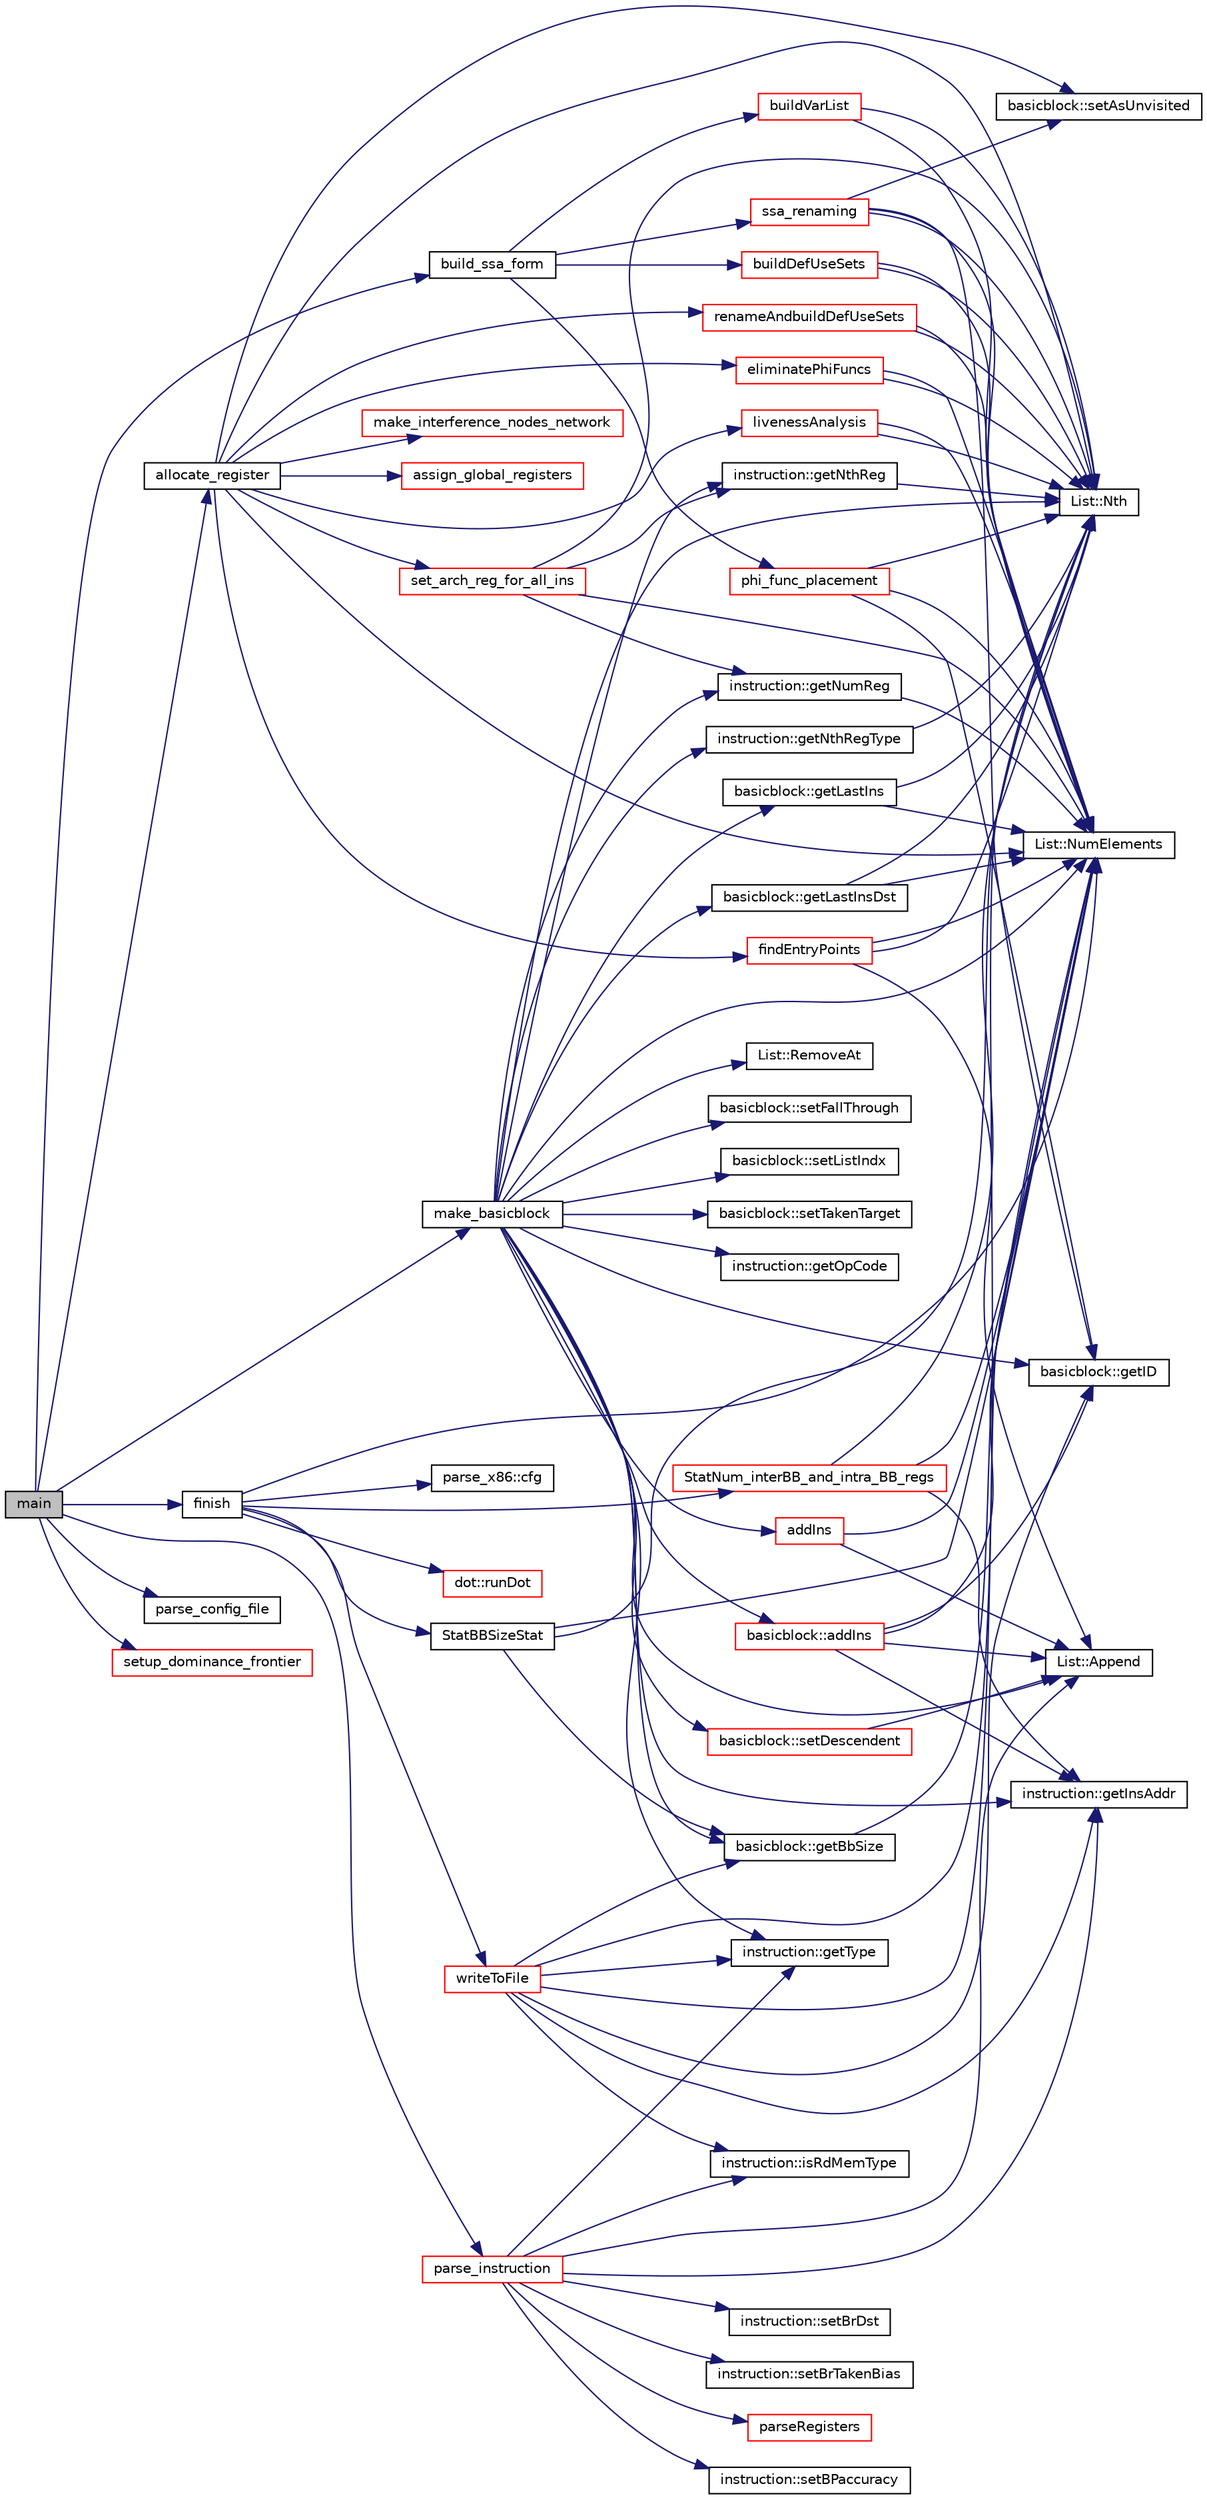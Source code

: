 digraph G
{
  edge [fontname="Helvetica",fontsize="10",labelfontname="Helvetica",labelfontsize="10"];
  node [fontname="Helvetica",fontsize="10",shape=record];
  rankdir=LR;
  Node1 [label="main",height=0.2,width=0.4,color="black", fillcolor="grey75", style="filled" fontcolor="black"];
  Node1 -> Node2 [color="midnightblue",fontsize="10",style="solid",fontname="Helvetica"];
  Node2 [label="allocate_register",height=0.2,width=0.4,color="black", fillcolor="white", style="filled",URL="$registerAllocate_8cpp.html#adaeef7e1cff31b45dd8d7d8adbcd1662"];
  Node2 -> Node3 [color="midnightblue",fontsize="10",style="solid",fontname="Helvetica"];
  Node3 [label="assign_global_registers",height=0.2,width=0.4,color="red", fillcolor="white", style="filled",URL="$registerAllocate_8cpp.html#ad793e858badbde1ceff1536fc3145c65"];
  Node2 -> Node4 [color="midnightblue",fontsize="10",style="solid",fontname="Helvetica"];
  Node4 [label="eliminatePhiFuncs",height=0.2,width=0.4,color="red", fillcolor="white", style="filled",URL="$registerAllocate_8cpp.html#aa1b9aef4bd270d92ee493acef4c5cffa"];
  Node4 -> Node5 [color="midnightblue",fontsize="10",style="solid",fontname="Helvetica"];
  Node5 [label="List::Nth",height=0.2,width=0.4,color="black", fillcolor="white", style="filled",URL="$classList.html#a5eb964816de33c85e1d46658ddf8c6c4"];
  Node4 -> Node6 [color="midnightblue",fontsize="10",style="solid",fontname="Helvetica"];
  Node6 [label="List::NumElements",height=0.2,width=0.4,color="black", fillcolor="white", style="filled",URL="$classList.html#ac2e9d50f703b01bf643fa6ce50837c26"];
  Node2 -> Node7 [color="midnightblue",fontsize="10",style="solid",fontname="Helvetica"];
  Node7 [label="findEntryPoints",height=0.2,width=0.4,color="red", fillcolor="white", style="filled",URL="$registerAllocate_8cpp.html#a3511145027350bf1c4fab3a22f79be40"];
  Node7 -> Node8 [color="midnightblue",fontsize="10",style="solid",fontname="Helvetica"];
  Node8 [label="List::Append",height=0.2,width=0.4,color="black", fillcolor="white", style="filled",URL="$classList.html#a473190098e38206d0125b0737245e613"];
  Node7 -> Node5 [color="midnightblue",fontsize="10",style="solid",fontname="Helvetica"];
  Node7 -> Node6 [color="midnightblue",fontsize="10",style="solid",fontname="Helvetica"];
  Node2 -> Node9 [color="midnightblue",fontsize="10",style="solid",fontname="Helvetica"];
  Node9 [label="livenessAnalysis",height=0.2,width=0.4,color="red", fillcolor="white", style="filled",URL="$registerAllocate_8cpp.html#a890d083ac7d418402e1acbcda4930e1b"];
  Node9 -> Node5 [color="midnightblue",fontsize="10",style="solid",fontname="Helvetica"];
  Node9 -> Node6 [color="midnightblue",fontsize="10",style="solid",fontname="Helvetica"];
  Node2 -> Node10 [color="midnightblue",fontsize="10",style="solid",fontname="Helvetica"];
  Node10 [label="make_interference_nodes_network",height=0.2,width=0.4,color="red", fillcolor="white", style="filled",URL="$registerAllocate_8cpp.html#a44ba610b0d634eb37dc4a1228f9fe6d7"];
  Node2 -> Node5 [color="midnightblue",fontsize="10",style="solid",fontname="Helvetica"];
  Node2 -> Node6 [color="midnightblue",fontsize="10",style="solid",fontname="Helvetica"];
  Node2 -> Node11 [color="midnightblue",fontsize="10",style="solid",fontname="Helvetica"];
  Node11 [label="renameAndbuildDefUseSets",height=0.2,width=0.4,color="red", fillcolor="white", style="filled",URL="$registerAllocate_8cpp.html#a398558d22a764dcc2fdc74639b3f56c6"];
  Node11 -> Node5 [color="midnightblue",fontsize="10",style="solid",fontname="Helvetica"];
  Node11 -> Node6 [color="midnightblue",fontsize="10",style="solid",fontname="Helvetica"];
  Node2 -> Node12 [color="midnightblue",fontsize="10",style="solid",fontname="Helvetica"];
  Node12 [label="set_arch_reg_for_all_ins",height=0.2,width=0.4,color="red", fillcolor="white", style="filled",URL="$registerAllocate_8cpp.html#aaf92c40633364d00817ec3f029a77f3c"];
  Node12 -> Node13 [color="midnightblue",fontsize="10",style="solid",fontname="Helvetica"];
  Node13 [label="instruction::getNthReg",height=0.2,width=0.4,color="black", fillcolor="white", style="filled",URL="$classinstruction.html#a54412da0ee022e05101d4fb92ee879b9"];
  Node13 -> Node5 [color="midnightblue",fontsize="10",style="solid",fontname="Helvetica"];
  Node12 -> Node14 [color="midnightblue",fontsize="10",style="solid",fontname="Helvetica"];
  Node14 [label="instruction::getNumReg",height=0.2,width=0.4,color="black", fillcolor="white", style="filled",URL="$classinstruction.html#af64e1265e882da7e152bd47cb7794c3b"];
  Node14 -> Node6 [color="midnightblue",fontsize="10",style="solid",fontname="Helvetica"];
  Node12 -> Node5 [color="midnightblue",fontsize="10",style="solid",fontname="Helvetica"];
  Node12 -> Node6 [color="midnightblue",fontsize="10",style="solid",fontname="Helvetica"];
  Node2 -> Node15 [color="midnightblue",fontsize="10",style="solid",fontname="Helvetica"];
  Node15 [label="basicblock::setAsUnvisited",height=0.2,width=0.4,color="black", fillcolor="white", style="filled",URL="$classbasicblock.html#a810b34c12cbddff700700341734ddc5d"];
  Node1 -> Node16 [color="midnightblue",fontsize="10",style="solid",fontname="Helvetica"];
  Node16 [label="build_ssa_form",height=0.2,width=0.4,color="black", fillcolor="white", style="filled",URL="$ssa_8cpp.html#a99d7839751286ac78c627aabd383cb51"];
  Node16 -> Node17 [color="midnightblue",fontsize="10",style="solid",fontname="Helvetica"];
  Node17 [label="buildDefUseSets",height=0.2,width=0.4,color="red", fillcolor="white", style="filled",URL="$ssa_8cpp.html#a2407eaf38be9d17167c4361072082608"];
  Node17 -> Node5 [color="midnightblue",fontsize="10",style="solid",fontname="Helvetica"];
  Node17 -> Node6 [color="midnightblue",fontsize="10",style="solid",fontname="Helvetica"];
  Node16 -> Node18 [color="midnightblue",fontsize="10",style="solid",fontname="Helvetica"];
  Node18 [label="buildVarList",height=0.2,width=0.4,color="red", fillcolor="white", style="filled",URL="$ssa_8cpp.html#adb27c228bf508415dafc026ebbc822d3"];
  Node18 -> Node5 [color="midnightblue",fontsize="10",style="solid",fontname="Helvetica"];
  Node18 -> Node6 [color="midnightblue",fontsize="10",style="solid",fontname="Helvetica"];
  Node16 -> Node19 [color="midnightblue",fontsize="10",style="solid",fontname="Helvetica"];
  Node19 [label="phi_func_placement",height=0.2,width=0.4,color="red", fillcolor="white", style="filled",URL="$ssa_8cpp.html#a64b325828ea51414e2809f54af3302a2"];
  Node19 -> Node20 [color="midnightblue",fontsize="10",style="solid",fontname="Helvetica"];
  Node20 [label="basicblock::getID",height=0.2,width=0.4,color="black", fillcolor="white", style="filled",URL="$classbasicblock.html#aff434c369968fe5fb3151d8ec00665b4"];
  Node19 -> Node5 [color="midnightblue",fontsize="10",style="solid",fontname="Helvetica"];
  Node19 -> Node6 [color="midnightblue",fontsize="10",style="solid",fontname="Helvetica"];
  Node16 -> Node21 [color="midnightblue",fontsize="10",style="solid",fontname="Helvetica"];
  Node21 [label="ssa_renaming",height=0.2,width=0.4,color="red", fillcolor="white", style="filled",URL="$ssa_8cpp.html#a804de8f00b7ea9e5487315dc9ff01d77"];
  Node21 -> Node20 [color="midnightblue",fontsize="10",style="solid",fontname="Helvetica"];
  Node21 -> Node5 [color="midnightblue",fontsize="10",style="solid",fontname="Helvetica"];
  Node21 -> Node6 [color="midnightblue",fontsize="10",style="solid",fontname="Helvetica"];
  Node21 -> Node15 [color="midnightblue",fontsize="10",style="solid",fontname="Helvetica"];
  Node1 -> Node22 [color="midnightblue",fontsize="10",style="solid",fontname="Helvetica"];
  Node22 [label="finish",height=0.2,width=0.4,color="black", fillcolor="white", style="filled",URL="$main_8cpp.html#aa19325f885e34f56a1301ced479f8576"];
  Node22 -> Node23 [color="midnightblue",fontsize="10",style="solid",fontname="Helvetica"];
  Node23 [label="parse_x86::cfg",height=0.2,width=0.4,color="black", fillcolor="white", style="filled",URL="$namespaceparse__x86.html#ad838e5ea14a7b662e716b079640434f0"];
  Node22 -> Node6 [color="midnightblue",fontsize="10",style="solid",fontname="Helvetica"];
  Node22 -> Node24 [color="midnightblue",fontsize="10",style="solid",fontname="Helvetica"];
  Node24 [label="dot::runDot",height=0.2,width=0.4,color="red", fillcolor="white", style="filled",URL="$classdot.html#a23bb05ec40259de7239b166b664bfdb4"];
  Node22 -> Node25 [color="midnightblue",fontsize="10",style="solid",fontname="Helvetica"];
  Node25 [label="StatBBSizeStat",height=0.2,width=0.4,color="black", fillcolor="white", style="filled",URL="$binaryTranslator_2stat_8cpp.html#a82694b42d0f920bca0288e0ea13e905e"];
  Node25 -> Node26 [color="midnightblue",fontsize="10",style="solid",fontname="Helvetica"];
  Node26 [label="basicblock::getBbSize",height=0.2,width=0.4,color="black", fillcolor="white", style="filled",URL="$classbasicblock.html#a42862e82af55ea72dc2e69ad32f3df29"];
  Node26 -> Node6 [color="midnightblue",fontsize="10",style="solid",fontname="Helvetica"];
  Node25 -> Node5 [color="midnightblue",fontsize="10",style="solid",fontname="Helvetica"];
  Node25 -> Node6 [color="midnightblue",fontsize="10",style="solid",fontname="Helvetica"];
  Node22 -> Node27 [color="midnightblue",fontsize="10",style="solid",fontname="Helvetica"];
  Node27 [label="StatNum_interBB_and_intra_BB_regs",height=0.2,width=0.4,color="red", fillcolor="white", style="filled",URL="$binaryTranslator_2stat_8cpp.html#a08c02c88484628acfda48f7eb2308c93"];
  Node27 -> Node28 [color="midnightblue",fontsize="10",style="solid",fontname="Helvetica"];
  Node28 [label="instruction::getInsAddr",height=0.2,width=0.4,color="black", fillcolor="white", style="filled",URL="$classinstruction.html#ac1fabe854c85726785052c7a5ebf6d39"];
  Node27 -> Node5 [color="midnightblue",fontsize="10",style="solid",fontname="Helvetica"];
  Node27 -> Node6 [color="midnightblue",fontsize="10",style="solid",fontname="Helvetica"];
  Node22 -> Node29 [color="midnightblue",fontsize="10",style="solid",fontname="Helvetica"];
  Node29 [label="writeToFile",height=0.2,width=0.4,color="red", fillcolor="white", style="filled",URL="$logGen_8cpp.html#a3c9356ef2e3ab77174c9b7708f6b8c15"];
  Node29 -> Node26 [color="midnightblue",fontsize="10",style="solid",fontname="Helvetica"];
  Node29 -> Node20 [color="midnightblue",fontsize="10",style="solid",fontname="Helvetica"];
  Node29 -> Node28 [color="midnightblue",fontsize="10",style="solid",fontname="Helvetica"];
  Node29 -> Node30 [color="midnightblue",fontsize="10",style="solid",fontname="Helvetica"];
  Node30 [label="instruction::getType",height=0.2,width=0.4,color="black", fillcolor="white", style="filled",URL="$classinstruction.html#a47623362d505a662b974624f81288389"];
  Node29 -> Node31 [color="midnightblue",fontsize="10",style="solid",fontname="Helvetica"];
  Node31 [label="instruction::isRdMemType",height=0.2,width=0.4,color="black", fillcolor="white", style="filled",URL="$classinstruction.html#abf5f8947b16c91c4e21b82bec378008f"];
  Node29 -> Node5 [color="midnightblue",fontsize="10",style="solid",fontname="Helvetica"];
  Node29 -> Node6 [color="midnightblue",fontsize="10",style="solid",fontname="Helvetica"];
  Node1 -> Node32 [color="midnightblue",fontsize="10",style="solid",fontname="Helvetica"];
  Node32 [label="make_basicblock",height=0.2,width=0.4,color="black", fillcolor="white", style="filled",URL="$make__basicblock_8cpp.html#a765669fc41b8885a39c1ec0df0df96ca"];
  Node32 -> Node33 [color="midnightblue",fontsize="10",style="solid",fontname="Helvetica"];
  Node33 [label="addIns",height=0.2,width=0.4,color="red", fillcolor="white", style="filled",URL="$bkEnd_8cpp.html#a699e911f02cc068558e37f3496d086ce"];
  Node33 -> Node8 [color="midnightblue",fontsize="10",style="solid",fontname="Helvetica"];
  Node33 -> Node6 [color="midnightblue",fontsize="10",style="solid",fontname="Helvetica"];
  Node32 -> Node34 [color="midnightblue",fontsize="10",style="solid",fontname="Helvetica"];
  Node34 [label="basicblock::addIns",height=0.2,width=0.4,color="red", fillcolor="white", style="filled",URL="$classbasicblock.html#a17a204547c41f4ba744ac49b1f375477"];
  Node34 -> Node8 [color="midnightblue",fontsize="10",style="solid",fontname="Helvetica"];
  Node34 -> Node20 [color="midnightblue",fontsize="10",style="solid",fontname="Helvetica"];
  Node34 -> Node28 [color="midnightblue",fontsize="10",style="solid",fontname="Helvetica"];
  Node34 -> Node6 [color="midnightblue",fontsize="10",style="solid",fontname="Helvetica"];
  Node32 -> Node8 [color="midnightblue",fontsize="10",style="solid",fontname="Helvetica"];
  Node32 -> Node26 [color="midnightblue",fontsize="10",style="solid",fontname="Helvetica"];
  Node32 -> Node20 [color="midnightblue",fontsize="10",style="solid",fontname="Helvetica"];
  Node32 -> Node28 [color="midnightblue",fontsize="10",style="solid",fontname="Helvetica"];
  Node32 -> Node35 [color="midnightblue",fontsize="10",style="solid",fontname="Helvetica"];
  Node35 [label="basicblock::getLastIns",height=0.2,width=0.4,color="black", fillcolor="white", style="filled",URL="$classbasicblock.html#a99fb16d14456bb07b0033a0489ced872"];
  Node35 -> Node5 [color="midnightblue",fontsize="10",style="solid",fontname="Helvetica"];
  Node35 -> Node6 [color="midnightblue",fontsize="10",style="solid",fontname="Helvetica"];
  Node32 -> Node36 [color="midnightblue",fontsize="10",style="solid",fontname="Helvetica"];
  Node36 [label="basicblock::getLastInsDst",height=0.2,width=0.4,color="black", fillcolor="white", style="filled",URL="$classbasicblock.html#a5c04fc7ec170aa4d395928b7c4ca0392"];
  Node36 -> Node5 [color="midnightblue",fontsize="10",style="solid",fontname="Helvetica"];
  Node36 -> Node6 [color="midnightblue",fontsize="10",style="solid",fontname="Helvetica"];
  Node32 -> Node13 [color="midnightblue",fontsize="10",style="solid",fontname="Helvetica"];
  Node32 -> Node37 [color="midnightblue",fontsize="10",style="solid",fontname="Helvetica"];
  Node37 [label="instruction::getNthRegType",height=0.2,width=0.4,color="black", fillcolor="white", style="filled",URL="$classinstruction.html#a9701f53aafaf1b2298378665059cef33"];
  Node37 -> Node5 [color="midnightblue",fontsize="10",style="solid",fontname="Helvetica"];
  Node32 -> Node14 [color="midnightblue",fontsize="10",style="solid",fontname="Helvetica"];
  Node32 -> Node38 [color="midnightblue",fontsize="10",style="solid",fontname="Helvetica"];
  Node38 [label="instruction::getOpCode",height=0.2,width=0.4,color="black", fillcolor="white", style="filled",URL="$classinstruction.html#a47d6ca18417d4f185495eb9be2844f07"];
  Node32 -> Node30 [color="midnightblue",fontsize="10",style="solid",fontname="Helvetica"];
  Node32 -> Node5 [color="midnightblue",fontsize="10",style="solid",fontname="Helvetica"];
  Node32 -> Node6 [color="midnightblue",fontsize="10",style="solid",fontname="Helvetica"];
  Node32 -> Node39 [color="midnightblue",fontsize="10",style="solid",fontname="Helvetica"];
  Node39 [label="List::RemoveAt",height=0.2,width=0.4,color="black", fillcolor="white", style="filled",URL="$classList.html#af17f72d263f90d53ea8501b5b1853470"];
  Node32 -> Node40 [color="midnightblue",fontsize="10",style="solid",fontname="Helvetica"];
  Node40 [label="basicblock::setDescendent",height=0.2,width=0.4,color="red", fillcolor="white", style="filled",URL="$classbasicblock.html#aaede95419f42104aca674399aeef1a9b"];
  Node40 -> Node8 [color="midnightblue",fontsize="10",style="solid",fontname="Helvetica"];
  Node32 -> Node41 [color="midnightblue",fontsize="10",style="solid",fontname="Helvetica"];
  Node41 [label="basicblock::setFallThrough",height=0.2,width=0.4,color="black", fillcolor="white", style="filled",URL="$classbasicblock.html#ad97dd41248a01abbf1baa313845ff526"];
  Node32 -> Node42 [color="midnightblue",fontsize="10",style="solid",fontname="Helvetica"];
  Node42 [label="basicblock::setListIndx",height=0.2,width=0.4,color="black", fillcolor="white", style="filled",URL="$classbasicblock.html#a1d85d5fd059f1658ce3c67357502ed71"];
  Node32 -> Node43 [color="midnightblue",fontsize="10",style="solid",fontname="Helvetica"];
  Node43 [label="basicblock::setTakenTarget",height=0.2,width=0.4,color="black", fillcolor="white", style="filled",URL="$classbasicblock.html#af0d0269f9c9a3b52062170c667f436b2"];
  Node1 -> Node44 [color="midnightblue",fontsize="10",style="solid",fontname="Helvetica"];
  Node44 [label="parse_config_file",height=0.2,width=0.4,color="black", fillcolor="white", style="filled",URL="$binaryTranslator_2config_8cpp.html#ac828341c2a17efc2acfe41458414588f"];
  Node1 -> Node45 [color="midnightblue",fontsize="10",style="solid",fontname="Helvetica"];
  Node45 [label="parse_instruction",height=0.2,width=0.4,color="red", fillcolor="white", style="filled",URL="$make__instruction_8cpp.html#a2673a7cce171b34555a3a4249a0d61c8"];
  Node45 -> Node8 [color="midnightblue",fontsize="10",style="solid",fontname="Helvetica"];
  Node45 -> Node28 [color="midnightblue",fontsize="10",style="solid",fontname="Helvetica"];
  Node45 -> Node30 [color="midnightblue",fontsize="10",style="solid",fontname="Helvetica"];
  Node45 -> Node31 [color="midnightblue",fontsize="10",style="solid",fontname="Helvetica"];
  Node45 -> Node46 [color="midnightblue",fontsize="10",style="solid",fontname="Helvetica"];
  Node46 [label="parseRegisters",height=0.2,width=0.4,color="red", fillcolor="white", style="filled",URL="$make__instruction_8cpp.html#a1985023947a640496fdfa3654d726c9a"];
  Node45 -> Node47 [color="midnightblue",fontsize="10",style="solid",fontname="Helvetica"];
  Node47 [label="instruction::setBPaccuracy",height=0.2,width=0.4,color="black", fillcolor="white", style="filled",URL="$classinstruction.html#a613fd5dcaabf9a68596545679b17ffd8"];
  Node45 -> Node48 [color="midnightblue",fontsize="10",style="solid",fontname="Helvetica"];
  Node48 [label="instruction::setBrDst",height=0.2,width=0.4,color="black", fillcolor="white", style="filled",URL="$classinstruction.html#aeeee9fa55e89a75f59d160c0aad34a52"];
  Node45 -> Node49 [color="midnightblue",fontsize="10",style="solid",fontname="Helvetica"];
  Node49 [label="instruction::setBrTakenBias",height=0.2,width=0.4,color="black", fillcolor="white", style="filled",URL="$classinstruction.html#aabc818127836c8403b9c691985ca6d14"];
  Node1 -> Node50 [color="midnightblue",fontsize="10",style="solid",fontname="Helvetica"];
  Node50 [label="setup_dominance_frontier",height=0.2,width=0.4,color="red", fillcolor="white", style="filled",URL="$dominator_8cpp.html#af9f49ffe6819033df685a4eb97ef74be"];
}
